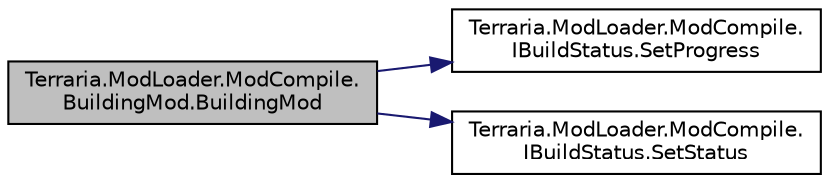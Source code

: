digraph "Terraria.ModLoader.ModCompile.BuildingMod.BuildingMod"
{
  edge [fontname="Helvetica",fontsize="10",labelfontname="Helvetica",labelfontsize="10"];
  node [fontname="Helvetica",fontsize="10",shape=record];
  rankdir="LR";
  Node0 [label="Terraria.ModLoader.ModCompile.\lBuildingMod.BuildingMod",height=0.2,width=0.4,color="black", fillcolor="grey75", style="filled", fontcolor="black"];
  Node0 -> Node1 [color="midnightblue",fontsize="10",style="solid",fontname="Helvetica"];
  Node1 [label="Terraria.ModLoader.ModCompile.\lIBuildStatus.SetProgress",height=0.2,width=0.4,color="black", fillcolor="white", style="filled",URL="$interface_terraria_1_1_mod_loader_1_1_mod_compile_1_1_i_build_status.html#ae708473db380ff76e8fc864d0a22d99b"];
  Node0 -> Node2 [color="midnightblue",fontsize="10",style="solid",fontname="Helvetica"];
  Node2 [label="Terraria.ModLoader.ModCompile.\lIBuildStatus.SetStatus",height=0.2,width=0.4,color="black", fillcolor="white", style="filled",URL="$interface_terraria_1_1_mod_loader_1_1_mod_compile_1_1_i_build_status.html#a7837ec3bc02a184da8f1e15e10b94fce"];
}
